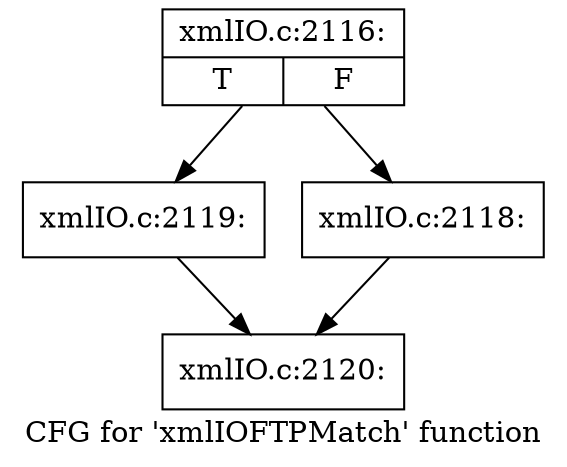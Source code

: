 digraph "CFG for 'xmlIOFTPMatch' function" {
	label="CFG for 'xmlIOFTPMatch' function";

	Node0x55ed3471a190 [shape=record,label="{xmlIO.c:2116:|{<s0>T|<s1>F}}"];
	Node0x55ed3471a190 -> Node0x55ed347228c0;
	Node0x55ed3471a190 -> Node0x55ed3471e550;
	Node0x55ed3471e550 [shape=record,label="{xmlIO.c:2118:}"];
	Node0x55ed3471e550 -> Node0x55ed34722ad0;
	Node0x55ed347228c0 [shape=record,label="{xmlIO.c:2119:}"];
	Node0x55ed347228c0 -> Node0x55ed34722ad0;
	Node0x55ed34722ad0 [shape=record,label="{xmlIO.c:2120:}"];
}
